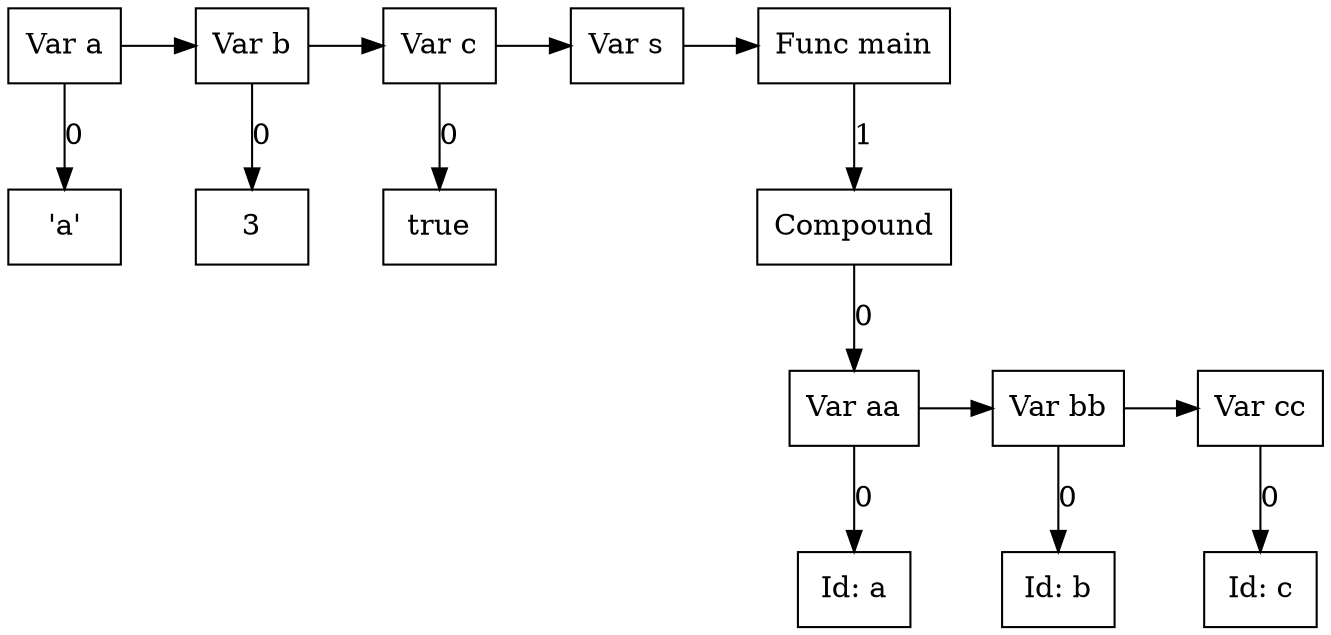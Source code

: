 digraph G {
node0 [label="Var a"; shape=box];
subgraph childNames_0 {
rankdir="LR"; rank="same"; ordering=out
node1 [label="'a'"; shape=box];
}

subgraph childPtrs_0 {
rankdir="TB";
node0 -> node1 [label="0"];
}

subgraph SibNames_0 {
rankdir="LR"; rank="same";
node0 [label="Var a"; shape=box];
node2 [label="Var b"; shape=box];
node4 [label="Var c"; shape=box];
node6 [label="Var s"; shape=box];
node14 [label="Func main"; shape=box];
}

subgraph SibPtrs_0 {
rankdir="LR";
node0 -> node2;
node2 -> node4;
node4 -> node6;
node6 -> node14;
}

subgraph childNames_2 {
rankdir="LR"; rank="same"; ordering=out
node3 [label="3"; shape=box];
}

subgraph childPtrs_2 {
rankdir="TB";
node2 -> node3 [label="0"];
}

subgraph childNames_4 {
rankdir="LR"; rank="same"; ordering=out
node5 [label="true"; shape=box];
}

subgraph childPtrs_4 {
rankdir="TB";
node4 -> node5 [label="0"];
}

subgraph childNames_14 {
rankdir="LR"; rank="same"; ordering=out
node13 [label="Compound"; shape=box];
}

subgraph childPtrs_14 {
rankdir="TB";
node14 -> node13 [label="1"];
}

subgraph childNames_13 {
rankdir="LR"; rank="same"; ordering=out
node7 [label="Var aa"; shape=box];
}

subgraph childPtrs_13 {
rankdir="TB";
node13 -> node7 [label="0"];
}

subgraph childNames_7 {
rankdir="LR"; rank="same"; ordering=out
node8 [label="Id: a"; shape=box];
}

subgraph childPtrs_7 {
rankdir="TB";
node7 -> node8 [label="0"];
}

subgraph SibNames_7 {
rankdir="LR"; rank="same";
node7 [label="Var aa"; shape=box];
node9 [label="Var bb"; shape=box];
node11 [label="Var cc"; shape=box];
}

subgraph SibPtrs_7 {
rankdir="LR";
node7 -> node9;
node9 -> node11;
}

subgraph childNames_9 {
rankdir="LR"; rank="same"; ordering=out
node10 [label="Id: b"; shape=box];
}

subgraph childPtrs_9 {
rankdir="TB";
node9 -> node10 [label="0"];
}

subgraph childNames_11 {
rankdir="LR"; rank="same"; ordering=out
node12 [label="Id: c"; shape=box];
}

subgraph childPtrs_11 {
rankdir="TB";
node11 -> node12 [label="0"];
}

}
